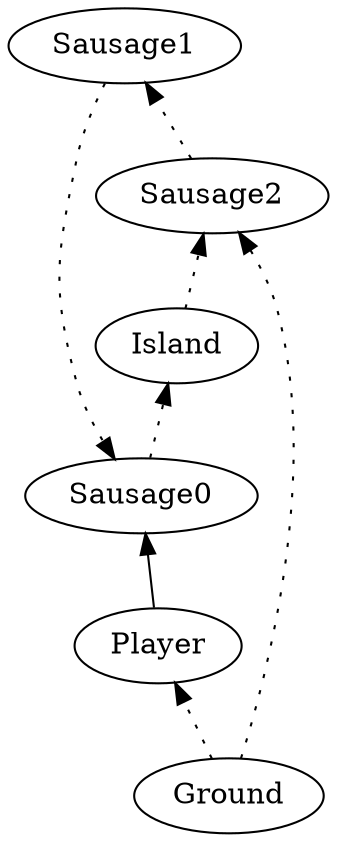 digraph G {
rankdir = BT;
	"Ground" -> "Player" [style=dotted];
	"Player" -> "Sausage0";
	"Sausage1" -> "Sausage0" [style=dotted];
	"Sausage0" -> "Island" [style=dotted];
	"Sausage2" -> "Sausage1" [style=dotted];
	"Island" -> "Sausage2" [style=dotted];
	"Ground" -> "Sausage2" [style=dotted];
}